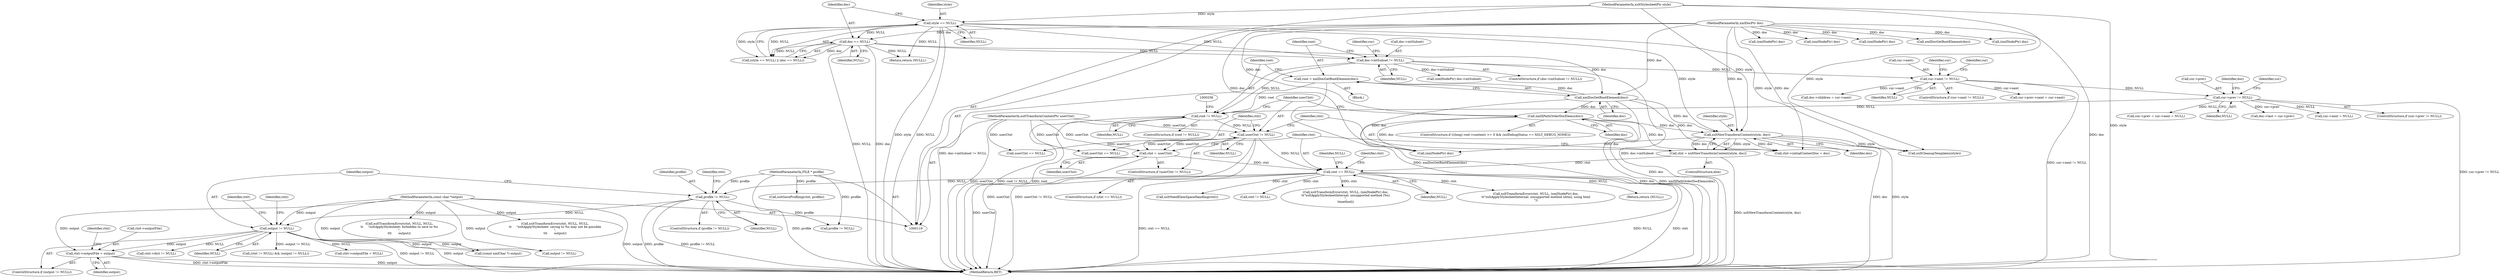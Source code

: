 digraph "0_Chrome_96dbafe288dbe2f0cc45fa3c39daf6d0c37acbab_32@pointer" {
"1000312" [label="(Call,ctxt->outputFile = output)"];
"1000309" [label="(Call,output != NULL)"];
"1000123" [label="(MethodParameterIn,const char *output)"];
"1000300" [label="(Call,profile != NULL)"];
"1000124" [label="(MethodParameterIn,FILE * profile)"];
"1000282" [label="(Call,ctxt == NULL)"];
"1000272" [label="(Call,ctxt = userCtxt)"];
"1000269" [label="(Call,userCtxt != NULL)"];
"1000125" [label="(MethodParameterIn,xsltTransformContextPtr userCtxt)"];
"1000250" [label="(Call,root != NULL)"];
"1000245" [label="(Call,root = xmlDocGetRootElement(doc))"];
"1000247" [label="(Call,xmlDocGetRootElement(doc))"];
"1000150" [label="(Call,doc == NULL)"];
"1000121" [label="(MethodParameterIn,xmlDocPtr doc)"];
"1000147" [label="(Call,style == NULL)"];
"1000120" [label="(MethodParameterIn,xsltStylesheetPtr style)"];
"1000166" [label="(Call,doc->intSubset != NULL)"];
"1000196" [label="(Call,cur->prev != NULL)"];
"1000181" [label="(Call,cur->next != NULL)"];
"1000276" [label="(Call,ctxt = xsltNewTransformContext(style, doc))"];
"1000278" [label="(Call,xsltNewTransformContext(style, doc))"];
"1000266" [label="(Call,xmlXPathOrderDocElems(doc))"];
"1000182" [label="(Call,cur->next)"];
"1000326" [label="(Identifier,ctxt)"];
"1000311" [label="(Identifier,NULL)"];
"1000314" [label="(Identifier,ctxt)"];
"1000151" [label="(Identifier,doc)"];
"1000273" [label="(Identifier,ctxt)"];
"1000270" [label="(Identifier,userCtxt)"];
"1000301" [label="(Identifier,profile)"];
"1000277" [label="(Identifier,ctxt)"];
"1000213" [label="(Identifier,doc)"];
"1000271" [label="(Identifier,NULL)"];
"1000726" [label="(Call,xsltCleanupTemplates(style))"];
"1000146" [label="(Call,(style == NULL) || (doc == NULL))"];
"1000124" [label="(MethodParameterIn,FILE * profile)"];
"1000240" [label="(Call,cur->next = NULL)"];
"1000275" [label="(ControlStructure,else)"];
"1001099" [label="(Call,output != NULL)"];
"1000195" [label="(ControlStructure,if (cur->prev != NULL))"];
"1000313" [label="(Call,ctxt->outputFile)"];
"1000170" [label="(Identifier,NULL)"];
"1001095" [label="(Call,(ctxt != NULL) && (output != NULL))"];
"1000236" [label="(Call,cur->prev = cur->next = NULL)"];
"1000123" [label="(MethodParameterIn,const char *output)"];
"1000568" [label="(Call,(xmlNodePtr) doc)"];
"1000126" [label="(Block,)"];
"1001131" [label="(Call,xsltTransformError(ctxt, NULL, NULL,\n\t\t     \"xsltApplyStylesheet: saving to %s may not be possible\n\",\n\t\t\t       output))"];
"1000637" [label="(Call,(xmlNodePtr) doc)"];
"1000287" [label="(Call,ctxt->initialContextDoc = doc)"];
"1000247" [label="(Call,xmlDocGetRootElement(doc))"];
"1000252" [label="(Identifier,NULL)"];
"1000167" [label="(Call,doc->intSubset)"];
"1000248" [label="(Identifier,doc)"];
"1000189" [label="(Identifier,cur)"];
"1000251" [label="(Identifier,root)"];
"1000120" [label="(MethodParameterIn,xsltStylesheetPtr style)"];
"1000309" [label="(Call,output != NULL)"];
"1000216" [label="(Call,doc->children = cur->next)"];
"1000308" [label="(ControlStructure,if (output != NULL))"];
"1000492" [label="(Call,(xmlNodePtr) doc)"];
"1000631" [label="(Call,xmlDocGetRootElement(doc))"];
"1000200" [label="(Identifier,NULL)"];
"1000245" [label="(Call,root = xmlDocGetRootElement(doc))"];
"1000489" [label="(Call,xsltTransformError(ctxt, NULL, (xmlNodePtr) doc,\n\t\t\"xsltApplyStylesheetInternal: unsupported method xhtml, using html\n\"))"];
"1000149" [label="(Identifier,NULL)"];
"1000272" [label="(Call,ctxt = userCtxt)"];
"1000310" [label="(Identifier,output)"];
"1000318" [label="(Call,ctxt->outputFile = NULL)"];
"1000296" [label="(Call,(xmlNodePtr) doc)"];
"1000285" [label="(Return,return (NULL);)"];
"1000279" [label="(Identifier,style)"];
"1000175" [label="(Call,(xmlNodePtr) doc->intSubset)"];
"1000250" [label="(Call,root != NULL)"];
"1000281" [label="(ControlStructure,if (ctxt == NULL))"];
"1001193" [label="(Call,userCtxt == NULL)"];
"1000249" [label="(ControlStructure,if (root != NULL))"];
"1000204" [label="(Identifier,cur)"];
"1000305" [label="(Identifier,ctxt)"];
"1001067" [label="(Call,profile != NULL)"];
"1000148" [label="(Identifier,style)"];
"1000147" [label="(Call,style == NULL)"];
"1000289" [label="(Identifier,ctxt)"];
"1000320" [label="(Identifier,ctxt)"];
"1000299" [label="(ControlStructure,if (profile != NULL))"];
"1000300" [label="(Call,profile != NULL)"];
"1000153" [label="(Return,return (NULL);)"];
"1000282" [label="(Call,ctxt == NULL)"];
"1000269" [label="(Call,userCtxt != NULL)"];
"1001111" [label="(Call,(const xmlChar *) output)"];
"1000268" [label="(ControlStructure,if (userCtxt != NULL))"];
"1000283" [label="(Identifier,ctxt)"];
"1000274" [label="(Identifier,userCtxt)"];
"1000280" [label="(Identifier,doc)"];
"1000152" [label="(Identifier,NULL)"];
"1000174" [label="(Identifier,cur)"];
"1000276" [label="(Call,ctxt = xsltNewTransformContext(style, doc))"];
"1000150" [label="(Call,doc == NULL)"];
"1000121" [label="(MethodParameterIn,xmlDocPtr doc)"];
"1001119" [label="(Call,xsltTransformError(ctxt, NULL, NULL,\n\t\t     \"xsltApplyStylesheet: forbidden to save to %s\n\",\n\t\t\t       output))"];
"1000324" [label="(Call,ctxt->dict != NULL)"];
"1000254" [label="(ControlStructure,if (((long) root->content) >= 0 && (xslDebugStatus == XSLT_DEBUG_NONE)))"];
"1000278" [label="(Call,xsltNewTransformContext(style, doc))"];
"1000197" [label="(Call,cur->prev)"];
"1000166" [label="(Call,doc->intSubset != NULL)"];
"1000198" [label="(Identifier,cur)"];
"1000196" [label="(Call,cur->prev != NULL)"];
"1000316" [label="(Identifier,output)"];
"1000246" [label="(Identifier,root)"];
"1000267" [label="(Identifier,doc)"];
"1000627" [label="(Call,xsltNeedElemSpaceHandling(ctxt))"];
"1001190" [label="(Call,ctxt != NULL)"];
"1001071" [label="(Call,xsltSaveProfiling(ctxt, profile))"];
"1000284" [label="(Identifier,NULL)"];
"1000180" [label="(ControlStructure,if (cur->next != NULL))"];
"1000565" [label="(Call,xsltTransformError(ctxt, NULL, (xmlNodePtr) doc,\n\t\t\"xsltApplyStylesheetInternal: unsupported method (%s)\n\",\n\t\tmethod))"];
"1000165" [label="(ControlStructure,if (doc->intSubset != NULL))"];
"1000286" [label="(Identifier,NULL)"];
"1001158" [label="(Call,userCtxt == NULL)"];
"1000312" [label="(Call,ctxt->outputFile = output)"];
"1001200" [label="(MethodReturn,RET)"];
"1000229" [label="(Call,doc->last = cur->prev)"];
"1000266" [label="(Call,xmlXPathOrderDocElems(doc))"];
"1000125" [label="(MethodParameterIn,xsltTransformContextPtr userCtxt)"];
"1000201" [label="(Call,cur->prev->next = cur->next)"];
"1000668" [label="(Call,(xmlNodePtr) doc)"];
"1000185" [label="(Identifier,NULL)"];
"1000302" [label="(Identifier,NULL)"];
"1000181" [label="(Call,cur->next != NULL)"];
"1000312" -> "1000308"  [label="AST: "];
"1000312" -> "1000316"  [label="CFG: "];
"1000313" -> "1000312"  [label="AST: "];
"1000316" -> "1000312"  [label="AST: "];
"1000326" -> "1000312"  [label="CFG: "];
"1000312" -> "1001200"  [label="DDG: output"];
"1000312" -> "1001200"  [label="DDG: ctxt->outputFile"];
"1000309" -> "1000312"  [label="DDG: output"];
"1000123" -> "1000312"  [label="DDG: output"];
"1000309" -> "1000308"  [label="AST: "];
"1000309" -> "1000311"  [label="CFG: "];
"1000310" -> "1000309"  [label="AST: "];
"1000311" -> "1000309"  [label="AST: "];
"1000314" -> "1000309"  [label="CFG: "];
"1000320" -> "1000309"  [label="CFG: "];
"1000309" -> "1001200"  [label="DDG: output"];
"1000309" -> "1001200"  [label="DDG: output != NULL"];
"1000123" -> "1000309"  [label="DDG: output"];
"1000300" -> "1000309"  [label="DDG: NULL"];
"1000309" -> "1000318"  [label="DDG: NULL"];
"1000309" -> "1000324"  [label="DDG: NULL"];
"1000309" -> "1001095"  [label="DDG: output != NULL"];
"1000309" -> "1001099"  [label="DDG: output"];
"1000309" -> "1001111"  [label="DDG: output"];
"1000123" -> "1000119"  [label="AST: "];
"1000123" -> "1001200"  [label="DDG: output"];
"1000123" -> "1001099"  [label="DDG: output"];
"1000123" -> "1001111"  [label="DDG: output"];
"1000123" -> "1001119"  [label="DDG: output"];
"1000123" -> "1001131"  [label="DDG: output"];
"1000300" -> "1000299"  [label="AST: "];
"1000300" -> "1000302"  [label="CFG: "];
"1000301" -> "1000300"  [label="AST: "];
"1000302" -> "1000300"  [label="AST: "];
"1000305" -> "1000300"  [label="CFG: "];
"1000310" -> "1000300"  [label="CFG: "];
"1000300" -> "1001200"  [label="DDG: profile"];
"1000300" -> "1001200"  [label="DDG: profile != NULL"];
"1000124" -> "1000300"  [label="DDG: profile"];
"1000282" -> "1000300"  [label="DDG: NULL"];
"1000300" -> "1001067"  [label="DDG: profile"];
"1000124" -> "1000119"  [label="AST: "];
"1000124" -> "1001200"  [label="DDG: profile"];
"1000124" -> "1001067"  [label="DDG: profile"];
"1000124" -> "1001071"  [label="DDG: profile"];
"1000282" -> "1000281"  [label="AST: "];
"1000282" -> "1000284"  [label="CFG: "];
"1000283" -> "1000282"  [label="AST: "];
"1000284" -> "1000282"  [label="AST: "];
"1000286" -> "1000282"  [label="CFG: "];
"1000289" -> "1000282"  [label="CFG: "];
"1000282" -> "1001200"  [label="DDG: ctxt == NULL"];
"1000282" -> "1001200"  [label="DDG: NULL"];
"1000282" -> "1001200"  [label="DDG: ctxt"];
"1000272" -> "1000282"  [label="DDG: ctxt"];
"1000276" -> "1000282"  [label="DDG: ctxt"];
"1000269" -> "1000282"  [label="DDG: NULL"];
"1000282" -> "1000285"  [label="DDG: NULL"];
"1000282" -> "1000489"  [label="DDG: ctxt"];
"1000282" -> "1000565"  [label="DDG: ctxt"];
"1000282" -> "1000627"  [label="DDG: ctxt"];
"1000282" -> "1001190"  [label="DDG: ctxt"];
"1000272" -> "1000268"  [label="AST: "];
"1000272" -> "1000274"  [label="CFG: "];
"1000273" -> "1000272"  [label="AST: "];
"1000274" -> "1000272"  [label="AST: "];
"1000283" -> "1000272"  [label="CFG: "];
"1000272" -> "1001200"  [label="DDG: userCtxt"];
"1000269" -> "1000272"  [label="DDG: userCtxt"];
"1000125" -> "1000272"  [label="DDG: userCtxt"];
"1000269" -> "1000268"  [label="AST: "];
"1000269" -> "1000271"  [label="CFG: "];
"1000270" -> "1000269"  [label="AST: "];
"1000271" -> "1000269"  [label="AST: "];
"1000273" -> "1000269"  [label="CFG: "];
"1000277" -> "1000269"  [label="CFG: "];
"1000269" -> "1001200"  [label="DDG: userCtxt != NULL"];
"1000269" -> "1001200"  [label="DDG: userCtxt"];
"1000125" -> "1000269"  [label="DDG: userCtxt"];
"1000250" -> "1000269"  [label="DDG: NULL"];
"1000269" -> "1001158"  [label="DDG: userCtxt"];
"1000269" -> "1001193"  [label="DDG: userCtxt"];
"1000125" -> "1000119"  [label="AST: "];
"1000125" -> "1001200"  [label="DDG: userCtxt"];
"1000125" -> "1001158"  [label="DDG: userCtxt"];
"1000125" -> "1001193"  [label="DDG: userCtxt"];
"1000250" -> "1000249"  [label="AST: "];
"1000250" -> "1000252"  [label="CFG: "];
"1000251" -> "1000250"  [label="AST: "];
"1000252" -> "1000250"  [label="AST: "];
"1000258" -> "1000250"  [label="CFG: "];
"1000270" -> "1000250"  [label="CFG: "];
"1000250" -> "1001200"  [label="DDG: root"];
"1000250" -> "1001200"  [label="DDG: root != NULL"];
"1000245" -> "1000250"  [label="DDG: root"];
"1000166" -> "1000250"  [label="DDG: NULL"];
"1000196" -> "1000250"  [label="DDG: NULL"];
"1000245" -> "1000126"  [label="AST: "];
"1000245" -> "1000247"  [label="CFG: "];
"1000246" -> "1000245"  [label="AST: "];
"1000247" -> "1000245"  [label="AST: "];
"1000251" -> "1000245"  [label="CFG: "];
"1000245" -> "1001200"  [label="DDG: xmlDocGetRootElement(doc)"];
"1000247" -> "1000245"  [label="DDG: doc"];
"1000247" -> "1000248"  [label="CFG: "];
"1000248" -> "1000247"  [label="AST: "];
"1000247" -> "1001200"  [label="DDG: doc"];
"1000150" -> "1000247"  [label="DDG: doc"];
"1000121" -> "1000247"  [label="DDG: doc"];
"1000247" -> "1000266"  [label="DDG: doc"];
"1000247" -> "1000278"  [label="DDG: doc"];
"1000247" -> "1000287"  [label="DDG: doc"];
"1000247" -> "1000296"  [label="DDG: doc"];
"1000150" -> "1000146"  [label="AST: "];
"1000150" -> "1000152"  [label="CFG: "];
"1000151" -> "1000150"  [label="AST: "];
"1000152" -> "1000150"  [label="AST: "];
"1000146" -> "1000150"  [label="CFG: "];
"1000150" -> "1001200"  [label="DDG: doc"];
"1000150" -> "1001200"  [label="DDG: NULL"];
"1000150" -> "1000146"  [label="DDG: doc"];
"1000150" -> "1000146"  [label="DDG: NULL"];
"1000121" -> "1000150"  [label="DDG: doc"];
"1000147" -> "1000150"  [label="DDG: NULL"];
"1000150" -> "1000153"  [label="DDG: NULL"];
"1000150" -> "1000166"  [label="DDG: NULL"];
"1000121" -> "1000119"  [label="AST: "];
"1000121" -> "1001200"  [label="DDG: doc"];
"1000121" -> "1000266"  [label="DDG: doc"];
"1000121" -> "1000278"  [label="DDG: doc"];
"1000121" -> "1000287"  [label="DDG: doc"];
"1000121" -> "1000296"  [label="DDG: doc"];
"1000121" -> "1000492"  [label="DDG: doc"];
"1000121" -> "1000568"  [label="DDG: doc"];
"1000121" -> "1000631"  [label="DDG: doc"];
"1000121" -> "1000637"  [label="DDG: doc"];
"1000121" -> "1000668"  [label="DDG: doc"];
"1000147" -> "1000146"  [label="AST: "];
"1000147" -> "1000149"  [label="CFG: "];
"1000148" -> "1000147"  [label="AST: "];
"1000149" -> "1000147"  [label="AST: "];
"1000151" -> "1000147"  [label="CFG: "];
"1000146" -> "1000147"  [label="CFG: "];
"1000147" -> "1001200"  [label="DDG: NULL"];
"1000147" -> "1001200"  [label="DDG: style"];
"1000147" -> "1000146"  [label="DDG: style"];
"1000147" -> "1000146"  [label="DDG: NULL"];
"1000120" -> "1000147"  [label="DDG: style"];
"1000147" -> "1000153"  [label="DDG: NULL"];
"1000147" -> "1000166"  [label="DDG: NULL"];
"1000147" -> "1000278"  [label="DDG: style"];
"1000147" -> "1000726"  [label="DDG: style"];
"1000120" -> "1000119"  [label="AST: "];
"1000120" -> "1001200"  [label="DDG: style"];
"1000120" -> "1000278"  [label="DDG: style"];
"1000120" -> "1000726"  [label="DDG: style"];
"1000166" -> "1000165"  [label="AST: "];
"1000166" -> "1000170"  [label="CFG: "];
"1000167" -> "1000166"  [label="AST: "];
"1000170" -> "1000166"  [label="AST: "];
"1000174" -> "1000166"  [label="CFG: "];
"1000246" -> "1000166"  [label="CFG: "];
"1000166" -> "1001200"  [label="DDG: doc->intSubset != NULL"];
"1000166" -> "1001200"  [label="DDG: doc->intSubset"];
"1000166" -> "1000175"  [label="DDG: doc->intSubset"];
"1000166" -> "1000181"  [label="DDG: NULL"];
"1000196" -> "1000195"  [label="AST: "];
"1000196" -> "1000200"  [label="CFG: "];
"1000197" -> "1000196"  [label="AST: "];
"1000200" -> "1000196"  [label="AST: "];
"1000204" -> "1000196"  [label="CFG: "];
"1000213" -> "1000196"  [label="CFG: "];
"1000196" -> "1001200"  [label="DDG: cur->prev != NULL"];
"1000181" -> "1000196"  [label="DDG: NULL"];
"1000196" -> "1000229"  [label="DDG: cur->prev"];
"1000196" -> "1000236"  [label="DDG: NULL"];
"1000196" -> "1000240"  [label="DDG: NULL"];
"1000181" -> "1000180"  [label="AST: "];
"1000181" -> "1000185"  [label="CFG: "];
"1000182" -> "1000181"  [label="AST: "];
"1000185" -> "1000181"  [label="AST: "];
"1000189" -> "1000181"  [label="CFG: "];
"1000198" -> "1000181"  [label="CFG: "];
"1000181" -> "1001200"  [label="DDG: cur->next != NULL"];
"1000181" -> "1000201"  [label="DDG: cur->next"];
"1000181" -> "1000216"  [label="DDG: cur->next"];
"1000276" -> "1000275"  [label="AST: "];
"1000276" -> "1000278"  [label="CFG: "];
"1000277" -> "1000276"  [label="AST: "];
"1000278" -> "1000276"  [label="AST: "];
"1000283" -> "1000276"  [label="CFG: "];
"1000276" -> "1001200"  [label="DDG: xsltNewTransformContext(style, doc)"];
"1000278" -> "1000276"  [label="DDG: style"];
"1000278" -> "1000276"  [label="DDG: doc"];
"1000278" -> "1000280"  [label="CFG: "];
"1000279" -> "1000278"  [label="AST: "];
"1000280" -> "1000278"  [label="AST: "];
"1000278" -> "1001200"  [label="DDG: doc"];
"1000278" -> "1001200"  [label="DDG: style"];
"1000266" -> "1000278"  [label="DDG: doc"];
"1000278" -> "1000287"  [label="DDG: doc"];
"1000278" -> "1000296"  [label="DDG: doc"];
"1000278" -> "1000726"  [label="DDG: style"];
"1000266" -> "1000254"  [label="AST: "];
"1000266" -> "1000267"  [label="CFG: "];
"1000267" -> "1000266"  [label="AST: "];
"1000270" -> "1000266"  [label="CFG: "];
"1000266" -> "1001200"  [label="DDG: doc"];
"1000266" -> "1001200"  [label="DDG: xmlXPathOrderDocElems(doc)"];
"1000266" -> "1000287"  [label="DDG: doc"];
"1000266" -> "1000296"  [label="DDG: doc"];
}
